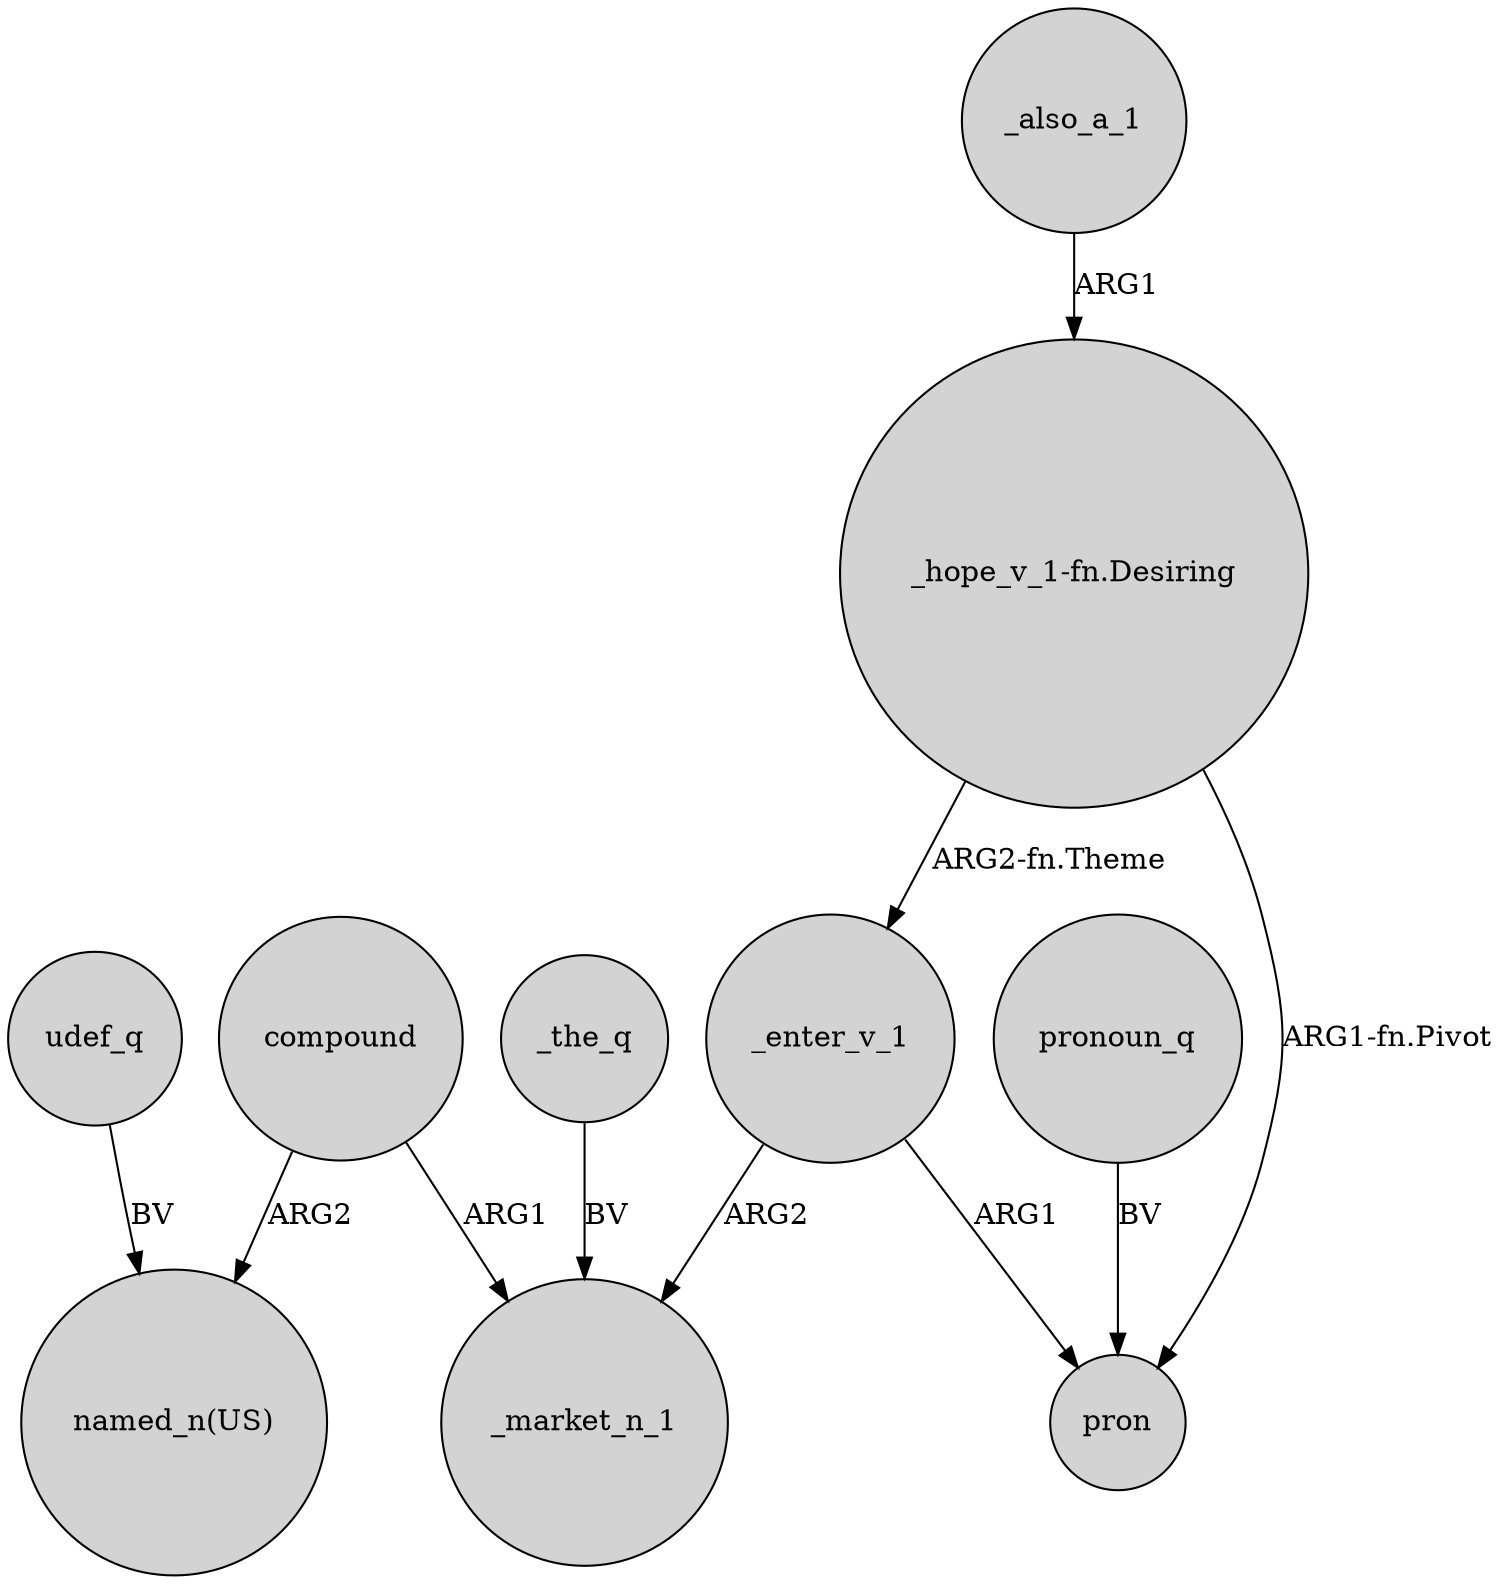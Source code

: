 digraph {
	node [shape=circle style=filled]
	"_hope_v_1-fn.Desiring" -> pron [label="ARG1-fn.Pivot"]
	udef_q -> "named_n(US)" [label=BV]
	compound -> _market_n_1 [label=ARG1]
	"_hope_v_1-fn.Desiring" -> _enter_v_1 [label="ARG2-fn.Theme"]
	_enter_v_1 -> _market_n_1 [label=ARG2]
	_the_q -> _market_n_1 [label=BV]
	compound -> "named_n(US)" [label=ARG2]
	_enter_v_1 -> pron [label=ARG1]
	_also_a_1 -> "_hope_v_1-fn.Desiring" [label=ARG1]
	pronoun_q -> pron [label=BV]
}
